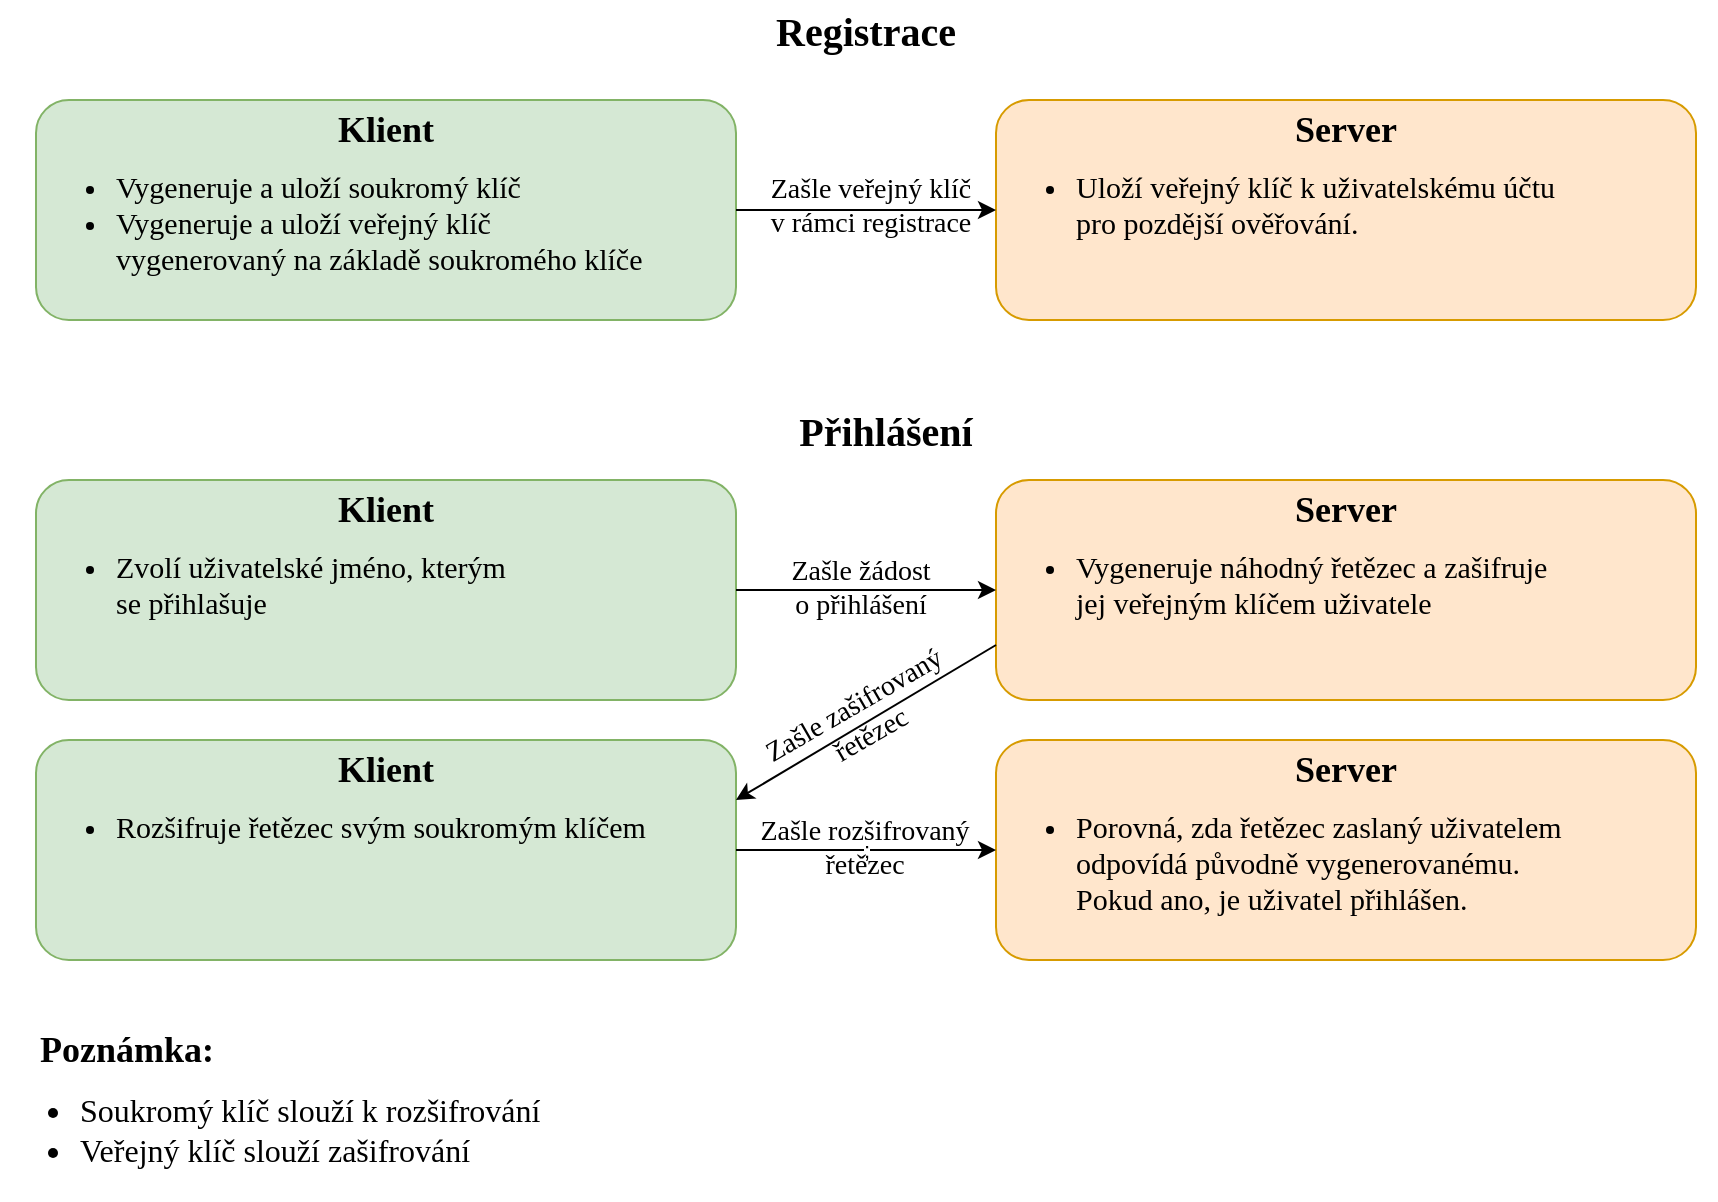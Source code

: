 <mxfile version="24.2.5" type="device">
  <diagram name="Stránka-1" id="toOVd7-JZ7SLgHdmARIT">
    <mxGraphModel dx="2059" dy="1085" grid="1" gridSize="10" guides="1" tooltips="1" connect="1" arrows="1" fold="1" page="1" pageScale="1" pageWidth="827" pageHeight="1169" math="0" shadow="0">
      <root>
        <mxCell id="0" />
        <mxCell id="1" parent="0" />
        <mxCell id="jIflx6HBgD9O2iB-TuAb-1" value="&lt;div style=&quot;font-size: 15px;&quot;&gt;&lt;ul&gt;&lt;li&gt;&lt;font style=&quot;font-size: 15px;&quot;&gt;Vygeneruje a uloží soukromý klíč&lt;/font&gt;&lt;/li&gt;&lt;li&gt;&lt;font style=&quot;font-size: 15px;&quot;&gt;Vygeneruje a uloží veřejný klíč&lt;br&gt;vygenerovaný na základě soukromého klíče&lt;br&gt;&lt;/font&gt;&lt;/li&gt;&lt;/ul&gt;&lt;/div&gt;" style="rounded=1;whiteSpace=wrap;html=1;verticalAlign=top;fontFamily=Ubuntu;fontSource=https%3A%2F%2Ffonts.googleapis.com%2Fcss%3Ffamily%3DUbuntu;spacing=0;align=left;labelPosition=center;verticalLabelPosition=middle;spacingLeft=0;spacingBottom=0;fillColor=#d5e8d4;strokeColor=#82b366;spacingTop=15;" parent="1" vertex="1">
          <mxGeometry y="50" width="350" height="110" as="geometry" />
        </mxCell>
        <mxCell id="jIflx6HBgD9O2iB-TuAb-3" value="Klient" style="text;html=1;align=center;verticalAlign=middle;whiteSpace=wrap;rounded=0;fontStyle=1;fontSize=18;fontFamily=Ubuntu;fontSource=https%3A%2F%2Ffonts.googleapis.com%2Fcss%3Ffamily%3DUbuntu;" parent="1" vertex="1">
          <mxGeometry y="50" width="350" height="30" as="geometry" />
        </mxCell>
        <mxCell id="jIflx6HBgD9O2iB-TuAb-6" value="&lt;div style=&quot;font-size: 15px;&quot;&gt;&lt;ul&gt;&lt;li&gt;Uloží veřejný klíč k uživatelskému účtu&lt;br&gt;pro pozdější ověřování.&lt;br&gt;&lt;/li&gt;&lt;/ul&gt;&lt;/div&gt;" style="rounded=1;whiteSpace=wrap;html=1;verticalAlign=top;fontFamily=Ubuntu;fontSource=https%3A%2F%2Ffonts.googleapis.com%2Fcss%3Ffamily%3DUbuntu;spacing=0;align=left;labelPosition=center;verticalLabelPosition=middle;spacingLeft=0;spacingBottom=0;fillColor=#ffe6cc;strokeColor=#d79b00;spacingTop=15;" parent="1" vertex="1">
          <mxGeometry x="480" y="50" width="350" height="110" as="geometry" />
        </mxCell>
        <mxCell id="jIflx6HBgD9O2iB-TuAb-7" value="Server" style="text;html=1;align=center;verticalAlign=middle;whiteSpace=wrap;rounded=0;fontStyle=1;fontSize=18;fontFamily=Ubuntu;fontSource=https%3A%2F%2Ffonts.googleapis.com%2Fcss%3Ffamily%3DUbuntu;" parent="1" vertex="1">
          <mxGeometry x="480" y="50" width="350" height="30" as="geometry" />
        </mxCell>
        <mxCell id="jIflx6HBgD9O2iB-TuAb-8" value="" style="endArrow=classic;html=1;rounded=0;exitX=1;exitY=0.5;exitDx=0;exitDy=0;entryX=0;entryY=0.5;entryDx=0;entryDy=0;fontFamily=Ubuntu;fontSource=https%3A%2F%2Ffonts.googleapis.com%2Fcss%3Ffamily%3DUbuntu;" parent="1" source="jIflx6HBgD9O2iB-TuAb-1" target="jIflx6HBgD9O2iB-TuAb-6" edge="1">
          <mxGeometry width="50" height="50" relative="1" as="geometry">
            <mxPoint x="350" y="460" as="sourcePoint" />
            <mxPoint x="400" y="410" as="targetPoint" />
          </mxGeometry>
        </mxCell>
        <mxCell id="5YB8qFmiyGmd4muCcbbY-1" value="&lt;div style=&quot;font-size: 14px;&quot;&gt;Zašle veřejný klíč&lt;/div&gt;&lt;div style=&quot;font-size: 14px;&quot;&gt;v rámci registrace&lt;br style=&quot;font-size: 14px;&quot;&gt;&lt;/div&gt;" style="edgeLabel;html=1;align=center;verticalAlign=middle;resizable=0;points=[];fontSize=14;fontColor=default;labelBackgroundColor=none;spacing=0;fontFamily=Ubuntu;fontSource=https%3A%2F%2Ffonts.googleapis.com%2Fcss%3Ffamily%3DUbuntu;spacingTop=-4;" parent="jIflx6HBgD9O2iB-TuAb-8" vertex="1" connectable="0">
          <mxGeometry x="0.031" relative="1" as="geometry">
            <mxPoint as="offset" />
          </mxGeometry>
        </mxCell>
        <mxCell id="5YB8qFmiyGmd4muCcbbY-2" value="Registrace" style="text;html=1;align=center;verticalAlign=middle;whiteSpace=wrap;rounded=0;fontFamily=Ubuntu;fontSource=https%3A%2F%2Ffonts.googleapis.com%2Fcss%3Ffamily%3DUbuntu;fontStyle=1;fontSize=20;" parent="1" vertex="1">
          <mxGeometry width="830" height="30" as="geometry" />
        </mxCell>
        <mxCell id="5YB8qFmiyGmd4muCcbbY-10" value="&lt;div style=&quot;font-size: 15px;&quot;&gt;&lt;ul&gt;&lt;li&gt;Zvolí uživatelské jméno, kterým&lt;br&gt;se přihlašuje&lt;br&gt;&lt;/li&gt;&lt;/ul&gt;&lt;/div&gt;" style="rounded=1;whiteSpace=wrap;html=1;verticalAlign=top;fontFamily=Ubuntu;fontSource=https%3A%2F%2Ffonts.googleapis.com%2Fcss%3Ffamily%3DUbuntu;spacing=0;align=left;labelPosition=center;verticalLabelPosition=middle;spacingLeft=0;spacingBottom=0;fillColor=#d5e8d4;strokeColor=#82b366;spacingTop=15;" parent="1" vertex="1">
          <mxGeometry y="240" width="350" height="110" as="geometry" />
        </mxCell>
        <mxCell id="5YB8qFmiyGmd4muCcbbY-11" value="Klient" style="text;html=1;align=center;verticalAlign=middle;whiteSpace=wrap;rounded=0;fontStyle=1;fontSize=18;fontFamily=Ubuntu;fontSource=https%3A%2F%2Ffonts.googleapis.com%2Fcss%3Ffamily%3DUbuntu;" parent="1" vertex="1">
          <mxGeometry y="240" width="350" height="30" as="geometry" />
        </mxCell>
        <mxCell id="5YB8qFmiyGmd4muCcbbY-12" value="&lt;div style=&quot;font-size: 15px;&quot;&gt;&lt;ul&gt;&lt;li&gt;Vygeneruje náhodný řetězec a zašifruje&lt;br&gt;jej veřejným klíčem uživatele&lt;br&gt;&lt;/li&gt;&lt;/ul&gt;&lt;/div&gt;" style="rounded=1;whiteSpace=wrap;html=1;verticalAlign=top;fontFamily=Ubuntu;fontSource=https%3A%2F%2Ffonts.googleapis.com%2Fcss%3Ffamily%3DUbuntu;spacing=0;align=left;labelPosition=center;verticalLabelPosition=middle;spacingLeft=0;spacingBottom=0;fillColor=#ffe6cc;strokeColor=#d79b00;spacingTop=15;" parent="1" vertex="1">
          <mxGeometry x="480" y="240" width="350" height="110" as="geometry" />
        </mxCell>
        <mxCell id="5YB8qFmiyGmd4muCcbbY-13" value="Server" style="text;html=1;align=center;verticalAlign=middle;whiteSpace=wrap;rounded=0;fontStyle=1;fontSize=18;fontFamily=Ubuntu;fontSource=https%3A%2F%2Ffonts.googleapis.com%2Fcss%3Ffamily%3DUbuntu;" parent="1" vertex="1">
          <mxGeometry x="480" y="240" width="350" height="30" as="geometry" />
        </mxCell>
        <mxCell id="5YB8qFmiyGmd4muCcbbY-14" value="" style="endArrow=classic;html=1;rounded=0;exitX=1;exitY=0.5;exitDx=0;exitDy=0;entryX=0;entryY=0.5;entryDx=0;entryDy=0;fontFamily=Ubuntu;fontSource=https%3A%2F%2Ffonts.googleapis.com%2Fcss%3Ffamily%3DUbuntu;" parent="1" source="5YB8qFmiyGmd4muCcbbY-10" target="5YB8qFmiyGmd4muCcbbY-12" edge="1">
          <mxGeometry width="50" height="50" relative="1" as="geometry">
            <mxPoint x="350" y="650" as="sourcePoint" />
            <mxPoint x="400" y="600" as="targetPoint" />
          </mxGeometry>
        </mxCell>
        <mxCell id="5YB8qFmiyGmd4muCcbbY-22" value="&lt;div style=&quot;font-size: 14px;&quot;&gt;Zašle žádost&lt;/div&gt;&lt;div style=&quot;font-size: 14px;&quot;&gt;o přihlášení&lt;br style=&quot;font-size: 14px;&quot;&gt;&lt;/div&gt;" style="edgeLabel;html=1;align=center;verticalAlign=middle;resizable=0;points=[];fontSize=14;spacingTop=-6;labelBackgroundColor=none;spacing=0;fontFamily=Ubuntu;fontSource=https%3A%2F%2Ffonts.googleapis.com%2Fcss%3Ffamily%3DUbuntu;" parent="5YB8qFmiyGmd4muCcbbY-14" vertex="1" connectable="0">
          <mxGeometry x="-0.046" y="-2" relative="1" as="geometry">
            <mxPoint as="offset" />
          </mxGeometry>
        </mxCell>
        <mxCell id="5YB8qFmiyGmd4muCcbbY-16" value="Poznámka:" style="text;html=1;align=left;verticalAlign=middle;whiteSpace=wrap;rounded=0;fontFamily=Ubuntu;fontSource=https%3A%2F%2Ffonts.googleapis.com%2Fcss%3Ffamily%3DUbuntu;fontStyle=1;fontSize=18;" parent="1" vertex="1">
          <mxGeometry y="510" width="830" height="30" as="geometry" />
        </mxCell>
        <mxCell id="5YB8qFmiyGmd4muCcbbY-20" value="&lt;div style=&quot;font-size: 15px;&quot;&gt;&lt;ul&gt;&lt;li&gt;Rozšifruje řetězec svým soukromým klíčem&lt;br&gt;&lt;/li&gt;&lt;/ul&gt;&lt;/div&gt;" style="rounded=1;whiteSpace=wrap;html=1;verticalAlign=top;fontFamily=Ubuntu;fontSource=https%3A%2F%2Ffonts.googleapis.com%2Fcss%3Ffamily%3DUbuntu;spacing=0;align=left;labelPosition=center;verticalLabelPosition=middle;spacingLeft=0;spacingBottom=0;fillColor=#d5e8d4;strokeColor=#82b366;spacingTop=15;" parent="1" vertex="1">
          <mxGeometry y="370" width="350" height="110" as="geometry" />
        </mxCell>
        <mxCell id="5YB8qFmiyGmd4muCcbbY-21" value="Klient" style="text;html=1;align=center;verticalAlign=middle;whiteSpace=wrap;rounded=0;fontStyle=1;fontSize=18;fontFamily=Ubuntu;fontSource=https%3A%2F%2Ffonts.googleapis.com%2Fcss%3Ffamily%3DUbuntu;" parent="1" vertex="1">
          <mxGeometry y="370" width="350" height="30" as="geometry" />
        </mxCell>
        <mxCell id="5YB8qFmiyGmd4muCcbbY-23" value="" style="endArrow=classic;html=1;rounded=0;exitX=0;exitY=0.75;exitDx=0;exitDy=0;entryX=1;entryY=1;entryDx=0;entryDy=0;spacingTop=0;spacingBottom=0;labelBackgroundColor=default;" parent="1" source="5YB8qFmiyGmd4muCcbbY-12" target="5YB8qFmiyGmd4muCcbbY-21" edge="1">
          <mxGeometry width="50" height="50" relative="1" as="geometry">
            <mxPoint x="350" y="380" as="sourcePoint" />
            <mxPoint x="400" y="330" as="targetPoint" />
          </mxGeometry>
        </mxCell>
        <mxCell id="5YB8qFmiyGmd4muCcbbY-24" value="&lt;div&gt;&lt;font style=&quot;font-size: 14px;&quot;&gt;Zašle zašifrovaný&lt;/font&gt;&lt;/div&gt;&lt;div&gt;&lt;font style=&quot;font-size: 14px;&quot;&gt;řetězec&lt;/font&gt;&lt;/div&gt;" style="edgeLabel;html=1;align=center;verticalAlign=middle;resizable=0;points=[];labelBackgroundColor=none;spacingTop=-8;spacingLeft=28;fontFamily=Ubuntu;fontSource=https%3A%2F%2Ffonts.googleapis.com%2Fcss%3Ffamily%3DUbuntu;rotation=-30;" parent="5YB8qFmiyGmd4muCcbbY-23" vertex="1" connectable="0">
          <mxGeometry x="0.195" y="1" relative="1" as="geometry">
            <mxPoint y="1" as="offset" />
          </mxGeometry>
        </mxCell>
        <mxCell id="5YB8qFmiyGmd4muCcbbY-25" value="&lt;div style=&quot;font-size: 15px;&quot;&gt;&lt;ul&gt;&lt;li&gt;Porovná, zda řetězec zaslaný uživatelem&lt;br&gt;odpovídá původně vygenerovanému.&lt;br&gt;Pokud ano, je uživatel přihlášen.&lt;br&gt;&lt;/li&gt;&lt;/ul&gt;&lt;/div&gt;" style="rounded=1;whiteSpace=wrap;html=1;verticalAlign=top;fontFamily=Ubuntu;fontSource=https%3A%2F%2Ffonts.googleapis.com%2Fcss%3Ffamily%3DUbuntu;spacing=0;align=left;labelPosition=center;verticalLabelPosition=middle;spacingLeft=0;spacingBottom=0;fillColor=#ffe6cc;strokeColor=#d79b00;spacingTop=15;" parent="1" vertex="1">
          <mxGeometry x="480" y="370" width="350" height="110" as="geometry" />
        </mxCell>
        <mxCell id="5YB8qFmiyGmd4muCcbbY-26" value="Server" style="text;html=1;align=center;verticalAlign=middle;whiteSpace=wrap;rounded=0;fontStyle=1;fontSize=18;fontFamily=Ubuntu;fontSource=https%3A%2F%2Ffonts.googleapis.com%2Fcss%3Ffamily%3DUbuntu;" parent="1" vertex="1">
          <mxGeometry x="480" y="370" width="350" height="30" as="geometry" />
        </mxCell>
        <mxCell id="5YB8qFmiyGmd4muCcbbY-27" value=";" style="endArrow=classic;html=1;rounded=0;exitX=1;exitY=0.5;exitDx=0;exitDy=0;entryX=0;entryY=0.5;entryDx=0;entryDy=0;" parent="1" source="5YB8qFmiyGmd4muCcbbY-20" target="5YB8qFmiyGmd4muCcbbY-25" edge="1">
          <mxGeometry width="50" height="50" relative="1" as="geometry">
            <mxPoint x="350" y="380" as="sourcePoint" />
            <mxPoint x="400" y="330" as="targetPoint" />
          </mxGeometry>
        </mxCell>
        <mxCell id="5YB8qFmiyGmd4muCcbbY-29" value="&lt;div style=&quot;font-size: 14px;&quot;&gt;&lt;font style=&quot;font-size: 14px;&quot;&gt;Zašle rozšifrovaný&lt;/font&gt;&lt;/div&gt;&lt;div style=&quot;font-size: 14px;&quot;&gt;&lt;font style=&quot;font-size: 14px;&quot;&gt;řetězec&lt;br style=&quot;font-size: 14px;&quot;&gt;&lt;/font&gt;&lt;/div&gt;" style="edgeLabel;html=1;align=center;verticalAlign=middle;resizable=0;points=[];labelBackgroundColor=none;spacingTop=-4;fontFamily=Ubuntu;fontSource=https%3A%2F%2Ffonts.googleapis.com%2Fcss%3Ffamily%3DUbuntu;fontSize=14;" parent="5YB8qFmiyGmd4muCcbbY-27" vertex="1" connectable="0">
          <mxGeometry x="-0.015" y="-1" relative="1" as="geometry">
            <mxPoint as="offset" />
          </mxGeometry>
        </mxCell>
        <mxCell id="5YB8qFmiyGmd4muCcbbY-31" value="Přihlášení" style="text;html=1;align=center;verticalAlign=middle;whiteSpace=wrap;rounded=0;fontFamily=Ubuntu;fontSource=https%3A%2F%2Ffonts.googleapis.com%2Fcss%3Ffamily%3DUbuntu;fontStyle=1;fontSize=20;" parent="1" vertex="1">
          <mxGeometry x="10" y="200" width="830" height="30" as="geometry" />
        </mxCell>
        <mxCell id="5YB8qFmiyGmd4muCcbbY-32" value="&lt;ul&gt;&lt;li&gt;Soukromý klíč slouží k rozšifrování&lt;/li&gt;&lt;li&gt;Veřejný klíč slouží zašifrování&lt;/li&gt;&lt;/ul&gt;" style="text;html=1;align=left;verticalAlign=middle;whiteSpace=wrap;rounded=0;fontFamily=Ubuntu;fontSource=https%3A%2F%2Ffonts.googleapis.com%2Fcss%3Ffamily%3DUbuntu;fontStyle=0;fontSize=16;spacing=-18;spacingRight=0;" parent="1" vertex="1">
          <mxGeometry y="550" width="830" height="30" as="geometry" />
        </mxCell>
      </root>
    </mxGraphModel>
  </diagram>
</mxfile>
